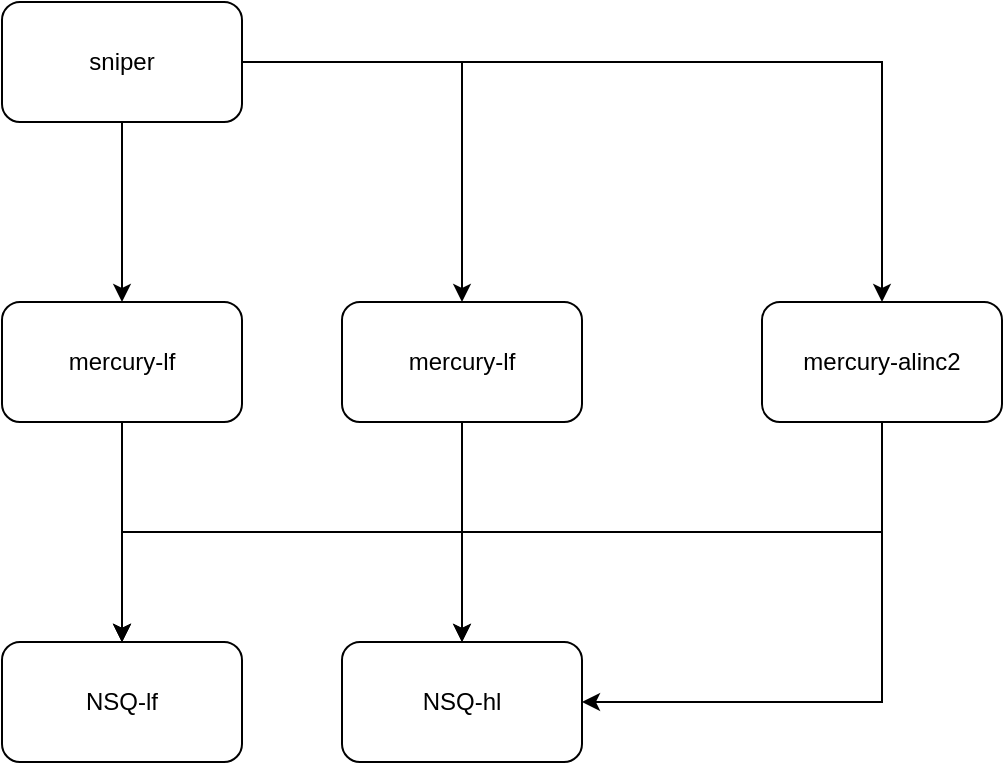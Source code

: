 <mxfile version="11.1.4" type="github"><diagram id="j46uM-Z7VwsBBVSzgW99" name="Page-1"><mxGraphModel dx="1426" dy="724" grid="1" gridSize="10" guides="1" tooltips="1" connect="1" arrows="1" fold="1" page="1" pageScale="1" pageWidth="827" pageHeight="1169" math="0" shadow="0"><root><mxCell id="0"/><mxCell id="1" parent="0"/><mxCell id="4VYnPoUwg3w9FHElR9QE-3" style="edgeStyle=orthogonalEdgeStyle;rounded=0;orthogonalLoop=1;jettySize=auto;html=1;entryX=0.5;entryY=0;entryDx=0;entryDy=0;" edge="1" parent="1" source="4VYnPoUwg3w9FHElR9QE-1" target="4VYnPoUwg3w9FHElR9QE-2"><mxGeometry relative="1" as="geometry"/></mxCell><mxCell id="4VYnPoUwg3w9FHElR9QE-5" style="edgeStyle=orthogonalEdgeStyle;rounded=0;orthogonalLoop=1;jettySize=auto;html=1;exitX=1;exitY=0.5;exitDx=0;exitDy=0;" edge="1" parent="1" source="4VYnPoUwg3w9FHElR9QE-1" target="4VYnPoUwg3w9FHElR9QE-4"><mxGeometry relative="1" as="geometry"/></mxCell><mxCell id="4VYnPoUwg3w9FHElR9QE-7" style="edgeStyle=orthogonalEdgeStyle;rounded=0;orthogonalLoop=1;jettySize=auto;html=1;exitX=1;exitY=0.5;exitDx=0;exitDy=0;entryX=0.5;entryY=0;entryDx=0;entryDy=0;" edge="1" parent="1" source="4VYnPoUwg3w9FHElR9QE-1" target="4VYnPoUwg3w9FHElR9QE-6"><mxGeometry relative="1" as="geometry"/></mxCell><mxCell id="4VYnPoUwg3w9FHElR9QE-1" value="sniper" style="rounded=1;whiteSpace=wrap;html=1;" vertex="1" parent="1"><mxGeometry x="100" y="110" width="120" height="60" as="geometry"/></mxCell><mxCell id="4VYnPoUwg3w9FHElR9QE-10" style="edgeStyle=orthogonalEdgeStyle;rounded=0;orthogonalLoop=1;jettySize=auto;html=1;exitX=0.5;exitY=1;exitDx=0;exitDy=0;entryX=0.5;entryY=0;entryDx=0;entryDy=0;" edge="1" parent="1" source="4VYnPoUwg3w9FHElR9QE-2" target="4VYnPoUwg3w9FHElR9QE-8"><mxGeometry relative="1" as="geometry"/></mxCell><mxCell id="4VYnPoUwg3w9FHElR9QE-11" style="edgeStyle=orthogonalEdgeStyle;rounded=0;orthogonalLoop=1;jettySize=auto;html=1;exitX=0.5;exitY=1;exitDx=0;exitDy=0;entryX=0.5;entryY=0;entryDx=0;entryDy=0;" edge="1" parent="1" source="4VYnPoUwg3w9FHElR9QE-2" target="4VYnPoUwg3w9FHElR9QE-9"><mxGeometry relative="1" as="geometry"/></mxCell><mxCell id="4VYnPoUwg3w9FHElR9QE-2" value="mercury-lf" style="rounded=1;whiteSpace=wrap;html=1;" vertex="1" parent="1"><mxGeometry x="100" y="260" width="120" height="60" as="geometry"/></mxCell><mxCell id="4VYnPoUwg3w9FHElR9QE-12" style="edgeStyle=orthogonalEdgeStyle;rounded=0;orthogonalLoop=1;jettySize=auto;html=1;exitX=0.5;exitY=1;exitDx=0;exitDy=0;entryX=0.5;entryY=0;entryDx=0;entryDy=0;" edge="1" parent="1" source="4VYnPoUwg3w9FHElR9QE-4" target="4VYnPoUwg3w9FHElR9QE-9"><mxGeometry relative="1" as="geometry"/></mxCell><mxCell id="4VYnPoUwg3w9FHElR9QE-13" style="edgeStyle=orthogonalEdgeStyle;rounded=0;orthogonalLoop=1;jettySize=auto;html=1;exitX=0.5;exitY=1;exitDx=0;exitDy=0;entryX=0.5;entryY=0;entryDx=0;entryDy=0;" edge="1" parent="1" source="4VYnPoUwg3w9FHElR9QE-4" target="4VYnPoUwg3w9FHElR9QE-8"><mxGeometry relative="1" as="geometry"/></mxCell><mxCell id="4VYnPoUwg3w9FHElR9QE-4" value="mercury-lf" style="rounded=1;whiteSpace=wrap;html=1;" vertex="1" parent="1"><mxGeometry x="270" y="260" width="120" height="60" as="geometry"/></mxCell><mxCell id="4VYnPoUwg3w9FHElR9QE-14" style="edgeStyle=orthogonalEdgeStyle;rounded=0;orthogonalLoop=1;jettySize=auto;html=1;exitX=0.5;exitY=1;exitDx=0;exitDy=0;entryX=1;entryY=0.5;entryDx=0;entryDy=0;" edge="1" parent="1" source="4VYnPoUwg3w9FHElR9QE-6" target="4VYnPoUwg3w9FHElR9QE-9"><mxGeometry relative="1" as="geometry"/></mxCell><mxCell id="4VYnPoUwg3w9FHElR9QE-15" style="edgeStyle=orthogonalEdgeStyle;rounded=0;orthogonalLoop=1;jettySize=auto;html=1;exitX=0.5;exitY=1;exitDx=0;exitDy=0;" edge="1" parent="1" source="4VYnPoUwg3w9FHElR9QE-6" target="4VYnPoUwg3w9FHElR9QE-8"><mxGeometry relative="1" as="geometry"/></mxCell><mxCell id="4VYnPoUwg3w9FHElR9QE-6" value="mercury-alinc2" style="rounded=1;whiteSpace=wrap;html=1;" vertex="1" parent="1"><mxGeometry x="480" y="260" width="120" height="60" as="geometry"/></mxCell><mxCell id="4VYnPoUwg3w9FHElR9QE-8" value="NSQ-lf" style="rounded=1;whiteSpace=wrap;html=1;" vertex="1" parent="1"><mxGeometry x="100" y="430" width="120" height="60" as="geometry"/></mxCell><mxCell id="4VYnPoUwg3w9FHElR9QE-9" value="NSQ-hl" style="rounded=1;whiteSpace=wrap;html=1;" vertex="1" parent="1"><mxGeometry x="270" y="430" width="120" height="60" as="geometry"/></mxCell></root></mxGraphModel></diagram></mxfile>